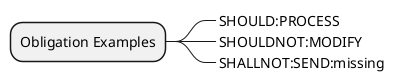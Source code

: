 @startmindmap

+ Obligation Examples

++_ SHOULD:PROCESS
++_ SHOULDNOT:MODIFY
++_ SHALLNOT:SEND:missing

@endmindmap